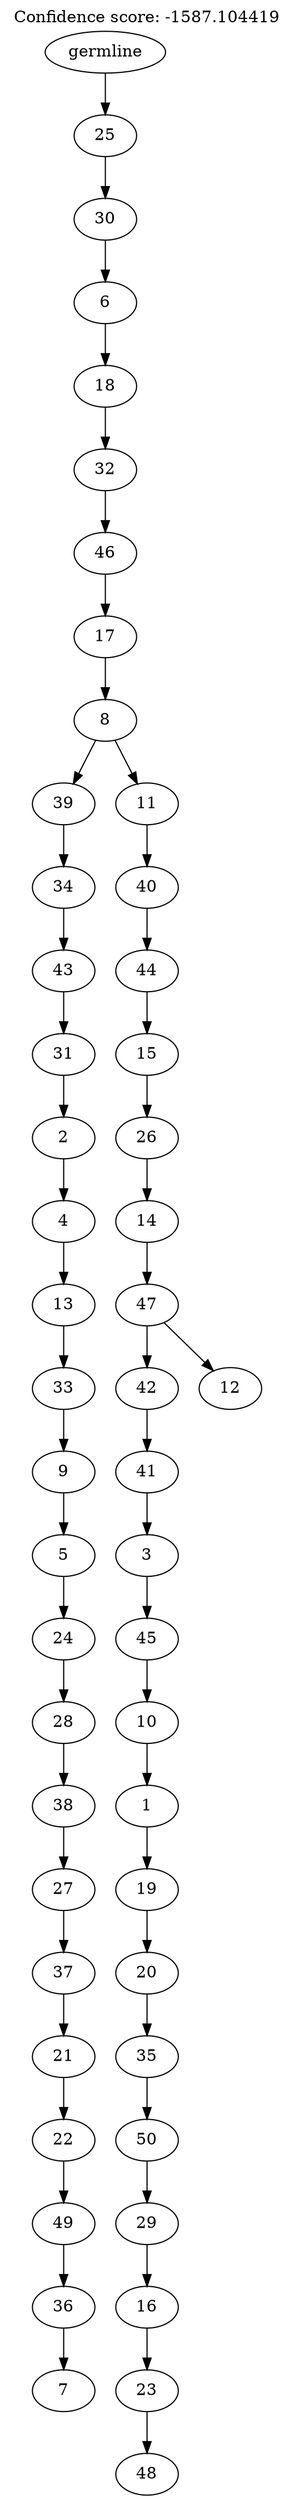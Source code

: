 digraph g {
	"49" -> "50";
	"50" [label="7"];
	"48" -> "49";
	"49" [label="36"];
	"47" -> "48";
	"48" [label="49"];
	"46" -> "47";
	"47" [label="22"];
	"45" -> "46";
	"46" [label="21"];
	"44" -> "45";
	"45" [label="37"];
	"43" -> "44";
	"44" [label="27"];
	"42" -> "43";
	"43" [label="38"];
	"41" -> "42";
	"42" [label="28"];
	"40" -> "41";
	"41" [label="24"];
	"39" -> "40";
	"40" [label="5"];
	"38" -> "39";
	"39" [label="9"];
	"37" -> "38";
	"38" [label="33"];
	"36" -> "37";
	"37" [label="13"];
	"35" -> "36";
	"36" [label="4"];
	"34" -> "35";
	"35" [label="2"];
	"33" -> "34";
	"34" [label="31"];
	"32" -> "33";
	"33" [label="43"];
	"31" -> "32";
	"32" [label="34"];
	"29" -> "30";
	"30" [label="48"];
	"28" -> "29";
	"29" [label="23"];
	"27" -> "28";
	"28" [label="16"];
	"26" -> "27";
	"27" [label="29"];
	"25" -> "26";
	"26" [label="50"];
	"24" -> "25";
	"25" [label="35"];
	"23" -> "24";
	"24" [label="20"];
	"22" -> "23";
	"23" [label="19"];
	"21" -> "22";
	"22" [label="1"];
	"20" -> "21";
	"21" [label="10"];
	"19" -> "20";
	"20" [label="45"];
	"18" -> "19";
	"19" [label="3"];
	"17" -> "18";
	"18" [label="41"];
	"15" -> "16";
	"16" [label="12"];
	"15" -> "17";
	"17" [label="42"];
	"14" -> "15";
	"15" [label="47"];
	"13" -> "14";
	"14" [label="14"];
	"12" -> "13";
	"13" [label="26"];
	"11" -> "12";
	"12" [label="15"];
	"10" -> "11";
	"11" [label="44"];
	"9" -> "10";
	"10" [label="40"];
	"8" -> "9";
	"9" [label="11"];
	"8" -> "31";
	"31" [label="39"];
	"7" -> "8";
	"8" [label="8"];
	"6" -> "7";
	"7" [label="17"];
	"5" -> "6";
	"6" [label="46"];
	"4" -> "5";
	"5" [label="32"];
	"3" -> "4";
	"4" [label="18"];
	"2" -> "3";
	"3" [label="6"];
	"1" -> "2";
	"2" [label="30"];
	"0" -> "1";
	"1" [label="25"];
	"0" [label="germline"];
	labelloc="t";
	label="Confidence score: -1587.104419";
}
